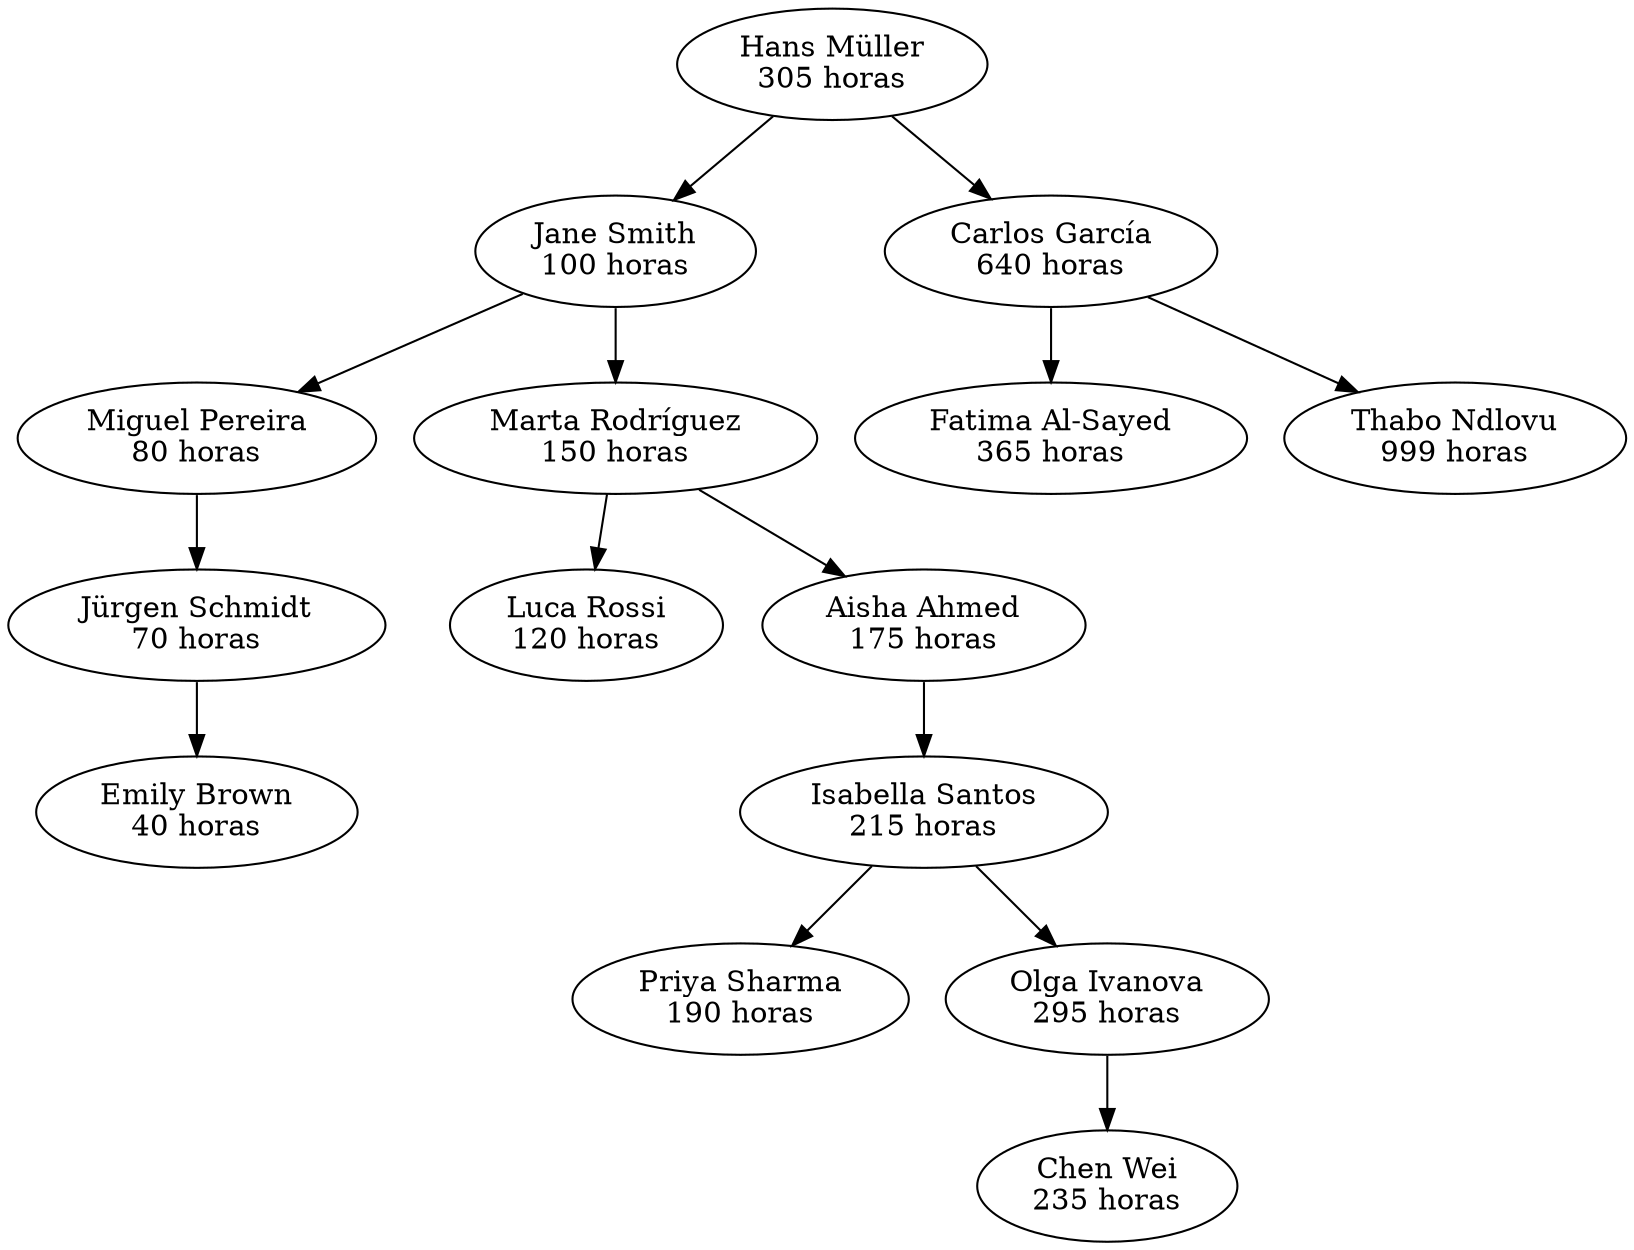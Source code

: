 digraph ArbolBinario {
"Hans Müller (305 horas)" [label="Hans Müller\n305 horas"];
"Hans Müller (305 horas)" -> "Jane Smith (100 horas)";
"Jane Smith (100 horas)" [label="Jane Smith\n100 horas"];
"Jane Smith (100 horas)" -> "Miguel Pereira (80 horas)";
"Miguel Pereira (80 horas)" [label="Miguel Pereira\n80 horas"];
"Miguel Pereira (80 horas)" -> "Jürgen Schmidt (70 horas)";
"Jürgen Schmidt (70 horas)" [label="Jürgen Schmidt\n70 horas"];
"Jürgen Schmidt (70 horas)" -> "Emily Brown (40 horas)";
"Emily Brown (40 horas)" [label="Emily Brown\n40 horas"];
"Jane Smith (100 horas)" -> "Marta Rodríguez (150 horas)";
"Marta Rodríguez (150 horas)" [label="Marta Rodríguez\n150 horas"];
"Marta Rodríguez (150 horas)" -> "Luca Rossi (120 horas)";
"Luca Rossi (120 horas)" [label="Luca Rossi\n120 horas"];
"Marta Rodríguez (150 horas)" -> "Aisha Ahmed (175 horas)";
"Aisha Ahmed (175 horas)" [label="Aisha Ahmed\n175 horas"];
"Aisha Ahmed (175 horas)" -> "Isabella Santos (215 horas)";
"Isabella Santos (215 horas)" [label="Isabella Santos\n215 horas"];
"Isabella Santos (215 horas)" -> "Priya Sharma (190 horas)";
"Priya Sharma (190 horas)" [label="Priya Sharma\n190 horas"];
"Isabella Santos (215 horas)" -> "Olga Ivanova (295 horas)";
"Olga Ivanova (295 horas)" [label="Olga Ivanova\n295 horas"];
"Olga Ivanova (295 horas)" -> "Chen Wei (235 horas)";
"Chen Wei (235 horas)" [label="Chen Wei\n235 horas"];
"Hans Müller (305 horas)" -> "Carlos García (640 horas)";
"Carlos García (640 horas)" [label="Carlos García\n640 horas"];
"Carlos García (640 horas)" -> "Fatima Al-Sayed (365 horas)";
"Fatima Al-Sayed (365 horas)" [label="Fatima Al-Sayed\n365 horas"];
"Carlos García (640 horas)" -> "Thabo Ndlovu (999 horas)";
"Thabo Ndlovu (999 horas)" [label="Thabo Ndlovu\n999 horas"];
}
